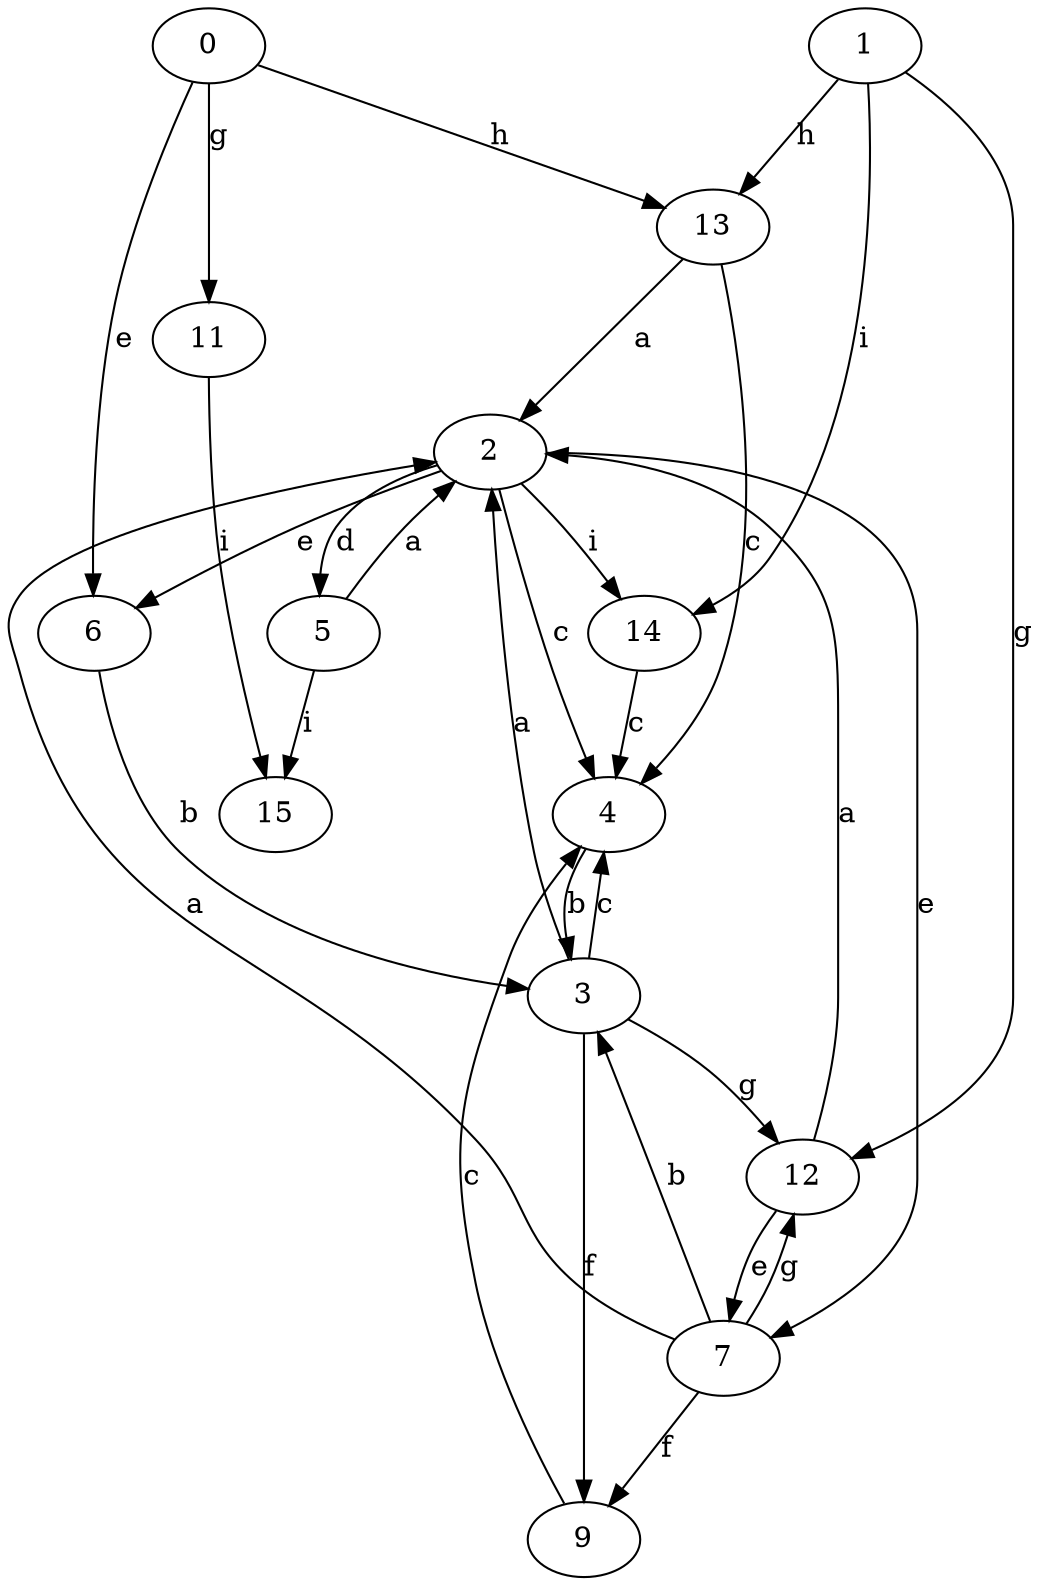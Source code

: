 strict digraph  {
2;
3;
0;
4;
5;
6;
7;
9;
11;
12;
13;
14;
1;
15;
2 -> 4  [label=c];
2 -> 5  [label=d];
2 -> 6  [label=e];
2 -> 7  [label=e];
2 -> 14  [label=i];
3 -> 2  [label=a];
3 -> 4  [label=c];
3 -> 9  [label=f];
3 -> 12  [label=g];
0 -> 6  [label=e];
0 -> 11  [label=g];
0 -> 13  [label=h];
4 -> 3  [label=b];
5 -> 2  [label=a];
5 -> 15  [label=i];
6 -> 3  [label=b];
7 -> 2  [label=a];
7 -> 3  [label=b];
7 -> 9  [label=f];
7 -> 12  [label=g];
9 -> 4  [label=c];
11 -> 15  [label=i];
12 -> 2  [label=a];
12 -> 7  [label=e];
13 -> 2  [label=a];
13 -> 4  [label=c];
14 -> 4  [label=c];
1 -> 12  [label=g];
1 -> 13  [label=h];
1 -> 14  [label=i];
}
